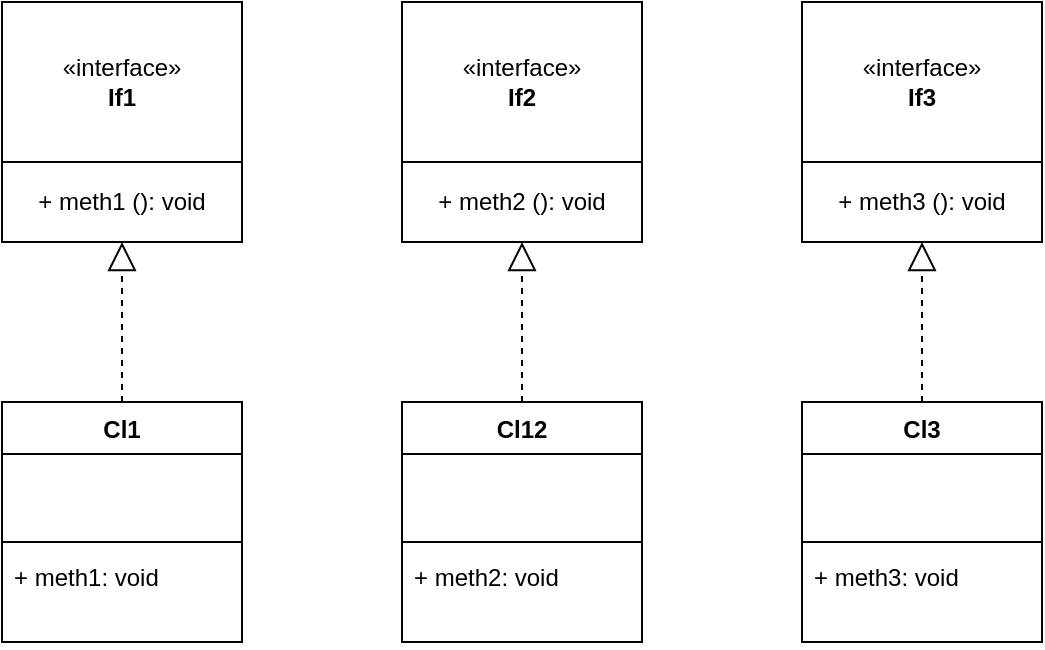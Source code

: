 <mxfile version="24.7.17">
  <diagram name="Страница — 1" id="UQAC5lyNgn5QcYAlGW-z">
    <mxGraphModel dx="818" dy="518" grid="1" gridSize="10" guides="1" tooltips="1" connect="1" arrows="1" fold="1" page="1" pageScale="1" pageWidth="827" pageHeight="1169" math="0" shadow="0">
      <root>
        <mxCell id="0" />
        <mxCell id="1" parent="0" />
        <mxCell id="BOYmDQaxNkSnLl2RtAXD-9" value="Cl1" style="swimlane;fontStyle=1;align=center;verticalAlign=top;childLayout=stackLayout;horizontal=1;startSize=26;horizontalStack=0;resizeParent=1;resizeParentMax=0;resizeLast=0;collapsible=1;marginBottom=0;whiteSpace=wrap;html=1;" parent="1" vertex="1">
          <mxGeometry x="160" y="360" width="120" height="120" as="geometry" />
        </mxCell>
        <mxCell id="BOYmDQaxNkSnLl2RtAXD-10" value="&amp;nbsp;" style="text;strokeColor=none;fillColor=none;align=left;verticalAlign=top;spacingLeft=4;spacingRight=4;overflow=hidden;rotatable=0;points=[[0,0.5],[1,0.5]];portConstraint=eastwest;whiteSpace=wrap;html=1;" parent="BOYmDQaxNkSnLl2RtAXD-9" vertex="1">
          <mxGeometry y="26" width="120" height="40" as="geometry" />
        </mxCell>
        <mxCell id="BOYmDQaxNkSnLl2RtAXD-11" value="" style="line;strokeWidth=1;fillColor=none;align=left;verticalAlign=middle;spacingTop=-1;spacingLeft=3;spacingRight=3;rotatable=0;labelPosition=right;points=[];portConstraint=eastwest;strokeColor=inherit;" parent="BOYmDQaxNkSnLl2RtAXD-9" vertex="1">
          <mxGeometry y="66" width="120" height="8" as="geometry" />
        </mxCell>
        <mxCell id="BOYmDQaxNkSnLl2RtAXD-12" value="+ meth1&lt;span style=&quot;text-align: center;&quot;&gt;: void&lt;/span&gt;" style="text;strokeColor=none;fillColor=none;align=left;verticalAlign=top;spacingLeft=4;spacingRight=4;overflow=hidden;rotatable=0;points=[[0,0.5],[1,0.5]];portConstraint=eastwest;whiteSpace=wrap;html=1;" parent="BOYmDQaxNkSnLl2RtAXD-9" vertex="1">
          <mxGeometry y="74" width="120" height="46" as="geometry" />
        </mxCell>
        <mxCell id="BOYmDQaxNkSnLl2RtAXD-14" value="Cl12" style="swimlane;fontStyle=1;align=center;verticalAlign=top;childLayout=stackLayout;horizontal=1;startSize=26;horizontalStack=0;resizeParent=1;resizeParentMax=0;resizeLast=0;collapsible=1;marginBottom=0;whiteSpace=wrap;html=1;" parent="1" vertex="1">
          <mxGeometry x="360" y="360" width="120" height="120" as="geometry" />
        </mxCell>
        <mxCell id="BOYmDQaxNkSnLl2RtAXD-15" value="&amp;nbsp;" style="text;strokeColor=none;fillColor=none;align=left;verticalAlign=top;spacingLeft=4;spacingRight=4;overflow=hidden;rotatable=0;points=[[0,0.5],[1,0.5]];portConstraint=eastwest;whiteSpace=wrap;html=1;" parent="BOYmDQaxNkSnLl2RtAXD-14" vertex="1">
          <mxGeometry y="26" width="120" height="40" as="geometry" />
        </mxCell>
        <mxCell id="BOYmDQaxNkSnLl2RtAXD-16" value="" style="line;strokeWidth=1;fillColor=none;align=left;verticalAlign=middle;spacingTop=-1;spacingLeft=3;spacingRight=3;rotatable=0;labelPosition=right;points=[];portConstraint=eastwest;strokeColor=inherit;" parent="BOYmDQaxNkSnLl2RtAXD-14" vertex="1">
          <mxGeometry y="66" width="120" height="8" as="geometry" />
        </mxCell>
        <mxCell id="BOYmDQaxNkSnLl2RtAXD-17" value="+ meth2&lt;span style=&quot;text-align: center;&quot;&gt;: void&lt;/span&gt;" style="text;strokeColor=none;fillColor=none;align=left;verticalAlign=top;spacingLeft=4;spacingRight=4;overflow=hidden;rotatable=0;points=[[0,0.5],[1,0.5]];portConstraint=eastwest;whiteSpace=wrap;html=1;" parent="BOYmDQaxNkSnLl2RtAXD-14" vertex="1">
          <mxGeometry y="74" width="120" height="46" as="geometry" />
        </mxCell>
        <mxCell id="BOYmDQaxNkSnLl2RtAXD-18" value="Cl3" style="swimlane;fontStyle=1;align=center;verticalAlign=top;childLayout=stackLayout;horizontal=1;startSize=26;horizontalStack=0;resizeParent=1;resizeParentMax=0;resizeLast=0;collapsible=1;marginBottom=0;whiteSpace=wrap;html=1;" parent="1" vertex="1">
          <mxGeometry x="560" y="360" width="120" height="120" as="geometry" />
        </mxCell>
        <mxCell id="BOYmDQaxNkSnLl2RtAXD-19" value="&amp;nbsp;" style="text;strokeColor=none;fillColor=none;align=left;verticalAlign=top;spacingLeft=4;spacingRight=4;overflow=hidden;rotatable=0;points=[[0,0.5],[1,0.5]];portConstraint=eastwest;whiteSpace=wrap;html=1;" parent="BOYmDQaxNkSnLl2RtAXD-18" vertex="1">
          <mxGeometry y="26" width="120" height="40" as="geometry" />
        </mxCell>
        <mxCell id="BOYmDQaxNkSnLl2RtAXD-20" value="" style="line;strokeWidth=1;fillColor=none;align=left;verticalAlign=middle;spacingTop=-1;spacingLeft=3;spacingRight=3;rotatable=0;labelPosition=right;points=[];portConstraint=eastwest;strokeColor=inherit;" parent="BOYmDQaxNkSnLl2RtAXD-18" vertex="1">
          <mxGeometry y="66" width="120" height="8" as="geometry" />
        </mxCell>
        <mxCell id="BOYmDQaxNkSnLl2RtAXD-21" value="+ meth3&lt;span style=&quot;text-align: center;&quot;&gt;: void&lt;/span&gt;" style="text;strokeColor=none;fillColor=none;align=left;verticalAlign=top;spacingLeft=4;spacingRight=4;overflow=hidden;rotatable=0;points=[[0,0.5],[1,0.5]];portConstraint=eastwest;whiteSpace=wrap;html=1;" parent="BOYmDQaxNkSnLl2RtAXD-18" vertex="1">
          <mxGeometry y="74" width="120" height="46" as="geometry" />
        </mxCell>
        <mxCell id="BOYmDQaxNkSnLl2RtAXD-25" value="" style="group" parent="1" vertex="1" connectable="0">
          <mxGeometry x="160" y="160" width="120" height="120" as="geometry" />
        </mxCell>
        <mxCell id="BOYmDQaxNkSnLl2RtAXD-7" value="«interface»&lt;br&gt;&lt;b&gt;If1&lt;/b&gt;" style="html=1;whiteSpace=wrap;" parent="BOYmDQaxNkSnLl2RtAXD-25" vertex="1">
          <mxGeometry width="120" height="80" as="geometry" />
        </mxCell>
        <mxCell id="BOYmDQaxNkSnLl2RtAXD-8" value="+ meth1 (): void" style="html=1;whiteSpace=wrap;" parent="BOYmDQaxNkSnLl2RtAXD-25" vertex="1">
          <mxGeometry y="80" width="120" height="40" as="geometry" />
        </mxCell>
        <mxCell id="BOYmDQaxNkSnLl2RtAXD-26" value="" style="group" parent="1" vertex="1" connectable="0">
          <mxGeometry x="360" y="160" width="120" height="120" as="geometry" />
        </mxCell>
        <mxCell id="BOYmDQaxNkSnLl2RtAXD-5" value="«interface»&lt;br&gt;&lt;b&gt;If2&lt;/b&gt;" style="html=1;whiteSpace=wrap;" parent="BOYmDQaxNkSnLl2RtAXD-26" vertex="1">
          <mxGeometry width="120" height="80" as="geometry" />
        </mxCell>
        <mxCell id="BOYmDQaxNkSnLl2RtAXD-6" value="+ meth2 (): void" style="html=1;whiteSpace=wrap;" parent="BOYmDQaxNkSnLl2RtAXD-26" vertex="1">
          <mxGeometry y="80" width="120" height="40" as="geometry" />
        </mxCell>
        <mxCell id="BOYmDQaxNkSnLl2RtAXD-27" value="" style="group" parent="1" vertex="1" connectable="0">
          <mxGeometry x="560" y="160" width="120" height="120" as="geometry" />
        </mxCell>
        <mxCell id="BOYmDQaxNkSnLl2RtAXD-3" value="«interface»&lt;br&gt;&lt;b&gt;If3&lt;/b&gt;" style="html=1;whiteSpace=wrap;" parent="BOYmDQaxNkSnLl2RtAXD-27" vertex="1">
          <mxGeometry width="120" height="80" as="geometry" />
        </mxCell>
        <mxCell id="BOYmDQaxNkSnLl2RtAXD-4" value="+ meth3 (): void" style="html=1;whiteSpace=wrap;" parent="BOYmDQaxNkSnLl2RtAXD-27" vertex="1">
          <mxGeometry y="80" width="120" height="40" as="geometry" />
        </mxCell>
        <mxCell id="BOYmDQaxNkSnLl2RtAXD-30" value="" style="endArrow=block;dashed=1;endFill=0;endSize=12;html=1;rounded=0;entryX=0.5;entryY=1;entryDx=0;entryDy=0;exitX=0.5;exitY=0;exitDx=0;exitDy=0;" parent="1" source="BOYmDQaxNkSnLl2RtAXD-9" target="BOYmDQaxNkSnLl2RtAXD-8" edge="1">
          <mxGeometry width="160" relative="1" as="geometry">
            <mxPoint x="-70" y="340" as="sourcePoint" />
            <mxPoint x="90" y="340" as="targetPoint" />
          </mxGeometry>
        </mxCell>
        <mxCell id="BOYmDQaxNkSnLl2RtAXD-31" value="" style="endArrow=block;dashed=1;endFill=0;endSize=12;html=1;rounded=0;entryX=0.5;entryY=1;entryDx=0;entryDy=0;exitX=0.5;exitY=0;exitDx=0;exitDy=0;" parent="1" source="BOYmDQaxNkSnLl2RtAXD-14" target="BOYmDQaxNkSnLl2RtAXD-6" edge="1">
          <mxGeometry width="160" relative="1" as="geometry">
            <mxPoint x="270" y="350" as="sourcePoint" />
            <mxPoint x="270" y="290" as="targetPoint" />
          </mxGeometry>
        </mxCell>
        <mxCell id="BOYmDQaxNkSnLl2RtAXD-32" value="" style="endArrow=block;dashed=1;endFill=0;endSize=12;html=1;rounded=0;entryX=0.5;entryY=1;entryDx=0;entryDy=0;exitX=0.5;exitY=0;exitDx=0;exitDy=0;" parent="1" source="BOYmDQaxNkSnLl2RtAXD-18" target="BOYmDQaxNkSnLl2RtAXD-4" edge="1">
          <mxGeometry width="160" relative="1" as="geometry">
            <mxPoint x="470" y="350" as="sourcePoint" />
            <mxPoint x="470" y="290" as="targetPoint" />
          </mxGeometry>
        </mxCell>
      </root>
    </mxGraphModel>
  </diagram>
</mxfile>
